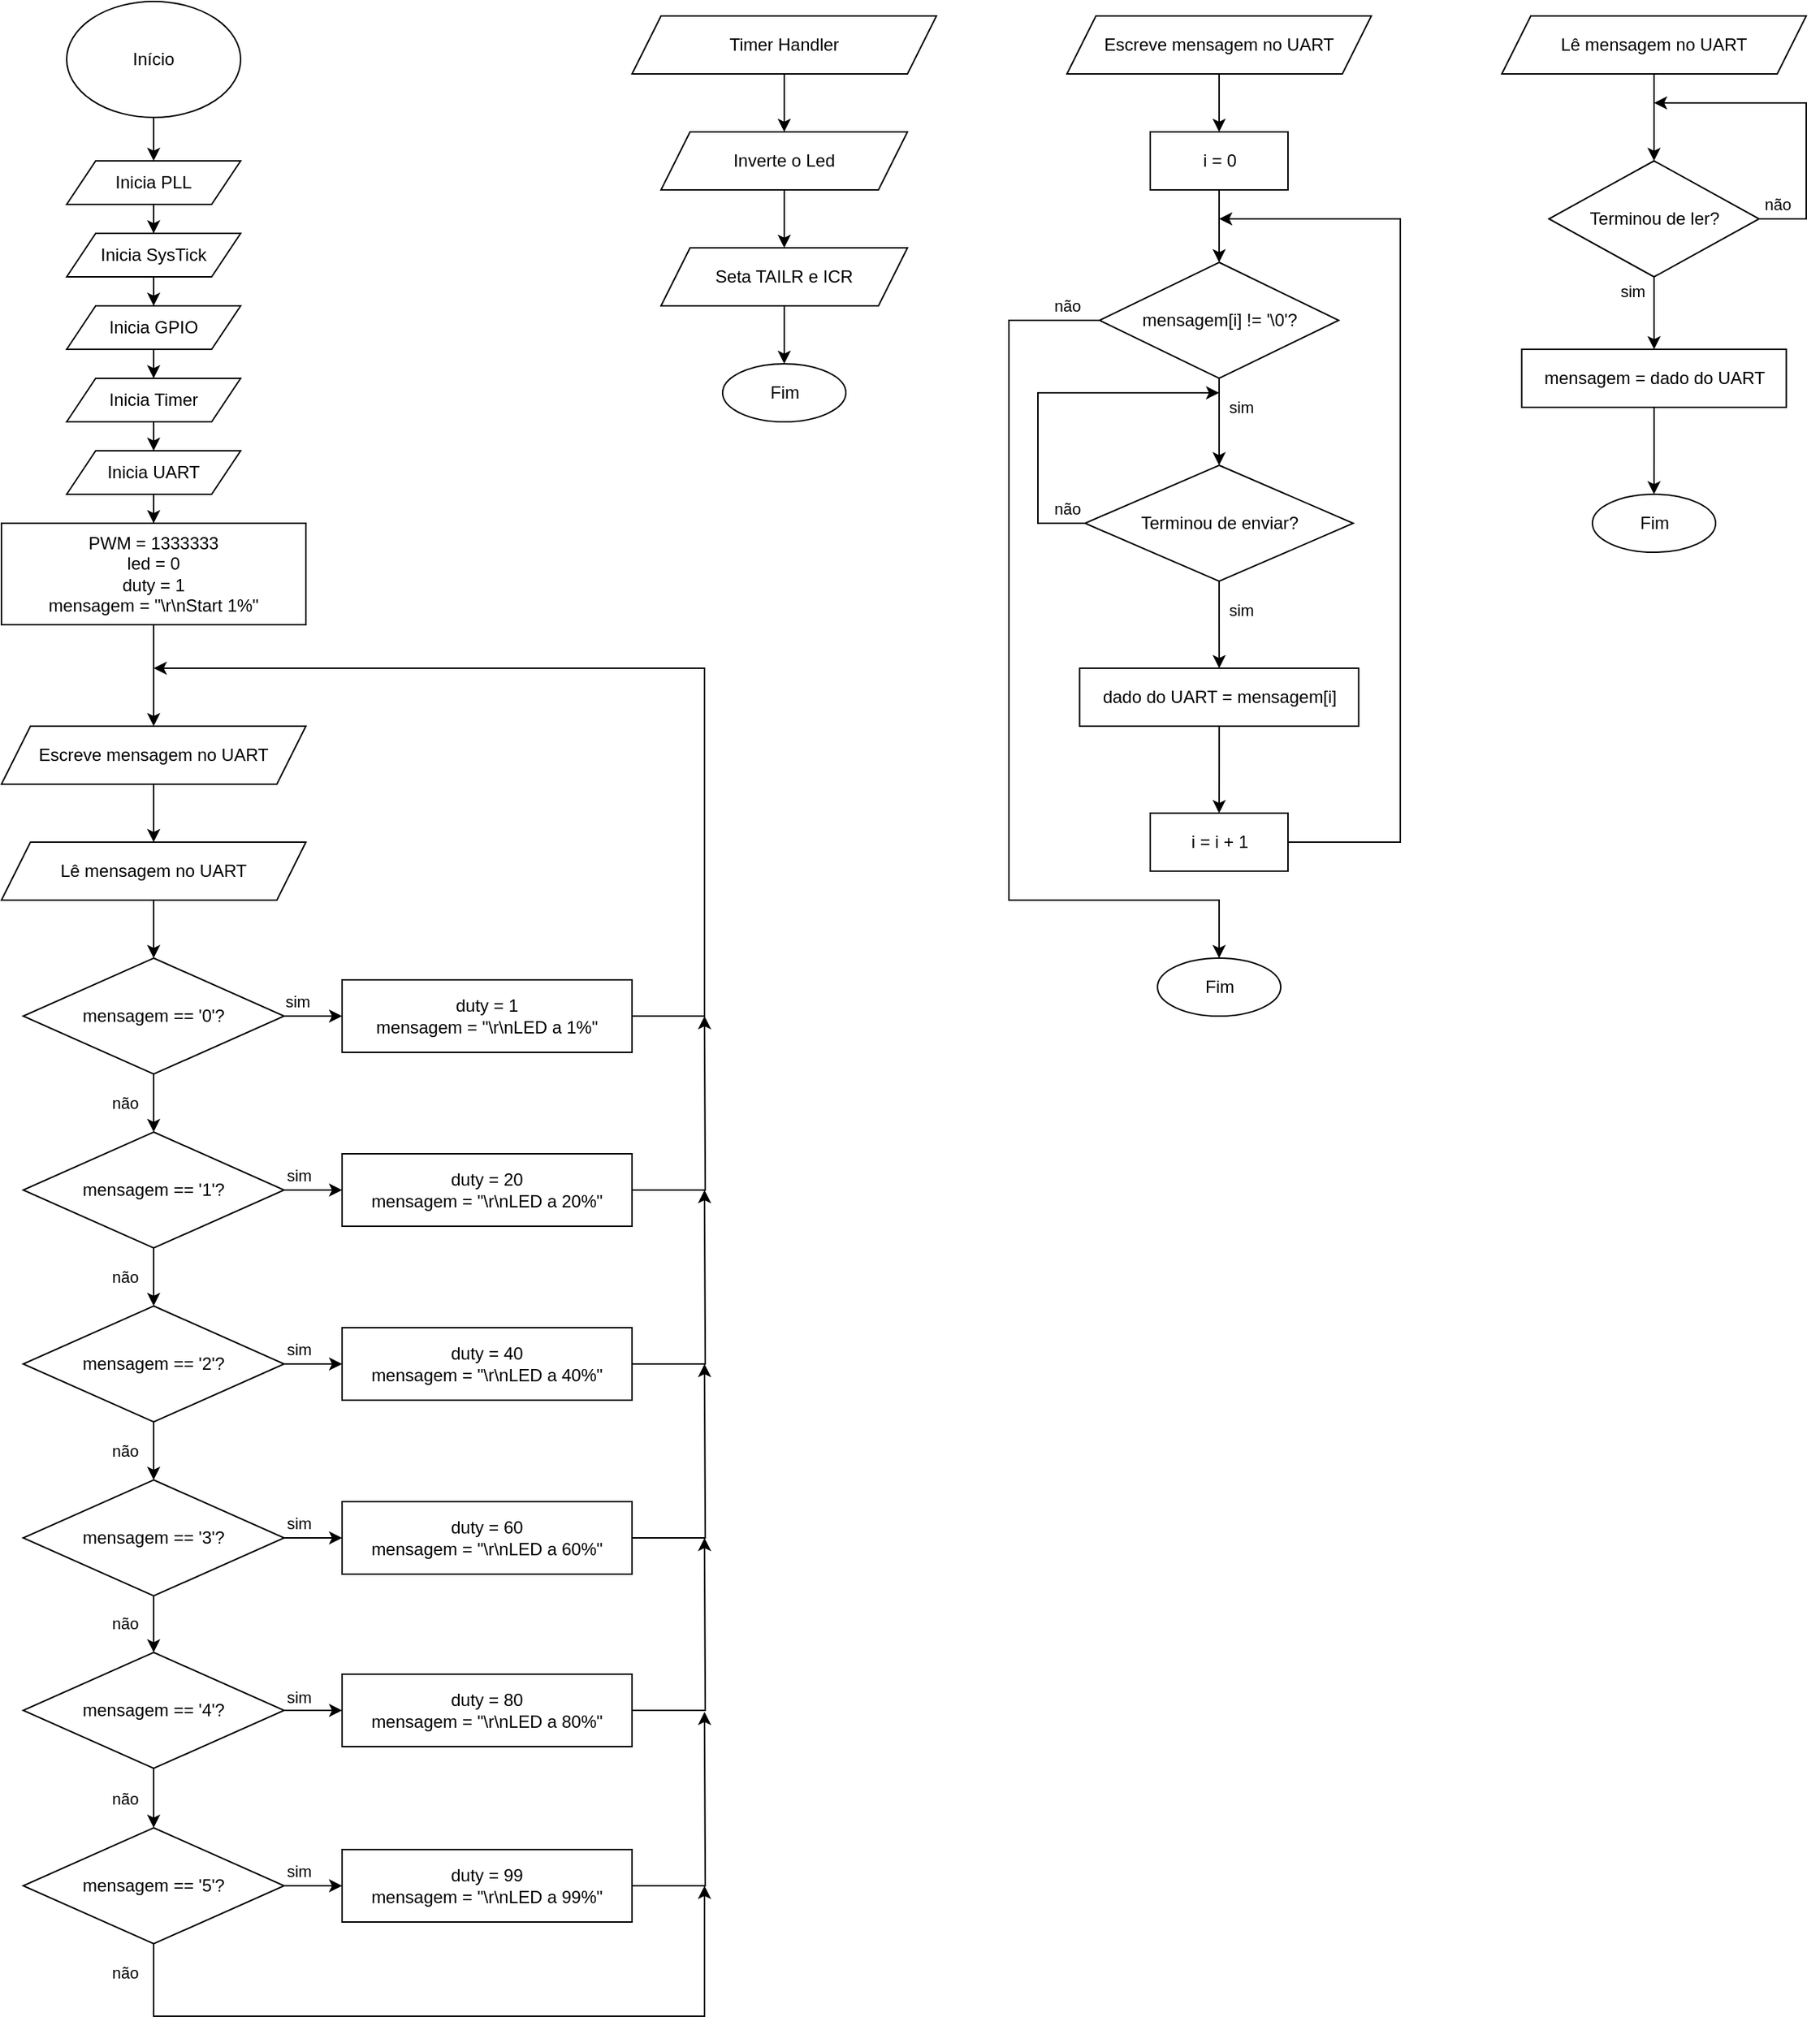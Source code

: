 <mxfile version="14.9.7" type="device"><diagram id="lFULeKbydiq7OUY72_9m" name="Page-1"><mxGraphModel dx="3510" dy="1695" grid="1" gridSize="10" guides="1" tooltips="1" connect="1" arrows="1" fold="1" page="1" pageScale="1" pageWidth="827" pageHeight="1169" math="0" shadow="0"><root><mxCell id="0"/><mxCell id="1" parent="0"/><mxCell id="NOLGXhQbWwWmmuSYB2wp-14" style="edgeStyle=orthogonalEdgeStyle;rounded=0;orthogonalLoop=1;jettySize=auto;html=1;entryX=0.5;entryY=0;entryDx=0;entryDy=0;" edge="1" parent="1" source="NOLGXhQbWwWmmuSYB2wp-2" target="NOLGXhQbWwWmmuSYB2wp-3"><mxGeometry relative="1" as="geometry"/></mxCell><mxCell id="NOLGXhQbWwWmmuSYB2wp-2" value="Início" style="ellipse;whiteSpace=wrap;html=1;" vertex="1" parent="1"><mxGeometry x="300" y="30" width="120" height="80" as="geometry"/></mxCell><mxCell id="NOLGXhQbWwWmmuSYB2wp-15" style="edgeStyle=orthogonalEdgeStyle;rounded=0;orthogonalLoop=1;jettySize=auto;html=1;entryX=0.5;entryY=0;entryDx=0;entryDy=0;" edge="1" parent="1" source="NOLGXhQbWwWmmuSYB2wp-3" target="NOLGXhQbWwWmmuSYB2wp-4"><mxGeometry relative="1" as="geometry"/></mxCell><mxCell id="NOLGXhQbWwWmmuSYB2wp-3" value="Inicia PLL" style="shape=parallelogram;perimeter=parallelogramPerimeter;whiteSpace=wrap;html=1;fixedSize=1;" vertex="1" parent="1"><mxGeometry x="300" y="140" width="120" height="30" as="geometry"/></mxCell><mxCell id="NOLGXhQbWwWmmuSYB2wp-16" style="edgeStyle=orthogonalEdgeStyle;rounded=0;orthogonalLoop=1;jettySize=auto;html=1;entryX=0.5;entryY=0;entryDx=0;entryDy=0;" edge="1" parent="1" source="NOLGXhQbWwWmmuSYB2wp-4" target="NOLGXhQbWwWmmuSYB2wp-5"><mxGeometry relative="1" as="geometry"/></mxCell><mxCell id="NOLGXhQbWwWmmuSYB2wp-4" value="Inicia SysTick" style="shape=parallelogram;perimeter=parallelogramPerimeter;whiteSpace=wrap;html=1;fixedSize=1;" vertex="1" parent="1"><mxGeometry x="300" y="190" width="120" height="30" as="geometry"/></mxCell><mxCell id="NOLGXhQbWwWmmuSYB2wp-17" style="edgeStyle=orthogonalEdgeStyle;rounded=0;orthogonalLoop=1;jettySize=auto;html=1;entryX=0.5;entryY=0;entryDx=0;entryDy=0;" edge="1" parent="1" source="NOLGXhQbWwWmmuSYB2wp-5" target="NOLGXhQbWwWmmuSYB2wp-6"><mxGeometry relative="1" as="geometry"/></mxCell><mxCell id="NOLGXhQbWwWmmuSYB2wp-5" value="Inicia GPIO" style="shape=parallelogram;perimeter=parallelogramPerimeter;whiteSpace=wrap;html=1;fixedSize=1;" vertex="1" parent="1"><mxGeometry x="300" y="240" width="120" height="30" as="geometry"/></mxCell><mxCell id="NOLGXhQbWwWmmuSYB2wp-18" style="edgeStyle=orthogonalEdgeStyle;rounded=0;orthogonalLoop=1;jettySize=auto;html=1;entryX=0.5;entryY=0;entryDx=0;entryDy=0;" edge="1" parent="1" source="NOLGXhQbWwWmmuSYB2wp-6" target="NOLGXhQbWwWmmuSYB2wp-7"><mxGeometry relative="1" as="geometry"/></mxCell><mxCell id="NOLGXhQbWwWmmuSYB2wp-6" value="Inicia Timer" style="shape=parallelogram;perimeter=parallelogramPerimeter;whiteSpace=wrap;html=1;fixedSize=1;" vertex="1" parent="1"><mxGeometry x="300" y="290" width="120" height="30" as="geometry"/></mxCell><mxCell id="NOLGXhQbWwWmmuSYB2wp-19" style="edgeStyle=orthogonalEdgeStyle;rounded=0;orthogonalLoop=1;jettySize=auto;html=1;entryX=0.5;entryY=0;entryDx=0;entryDy=0;" edge="1" parent="1" source="NOLGXhQbWwWmmuSYB2wp-7" target="NOLGXhQbWwWmmuSYB2wp-8"><mxGeometry relative="1" as="geometry"/></mxCell><mxCell id="NOLGXhQbWwWmmuSYB2wp-7" value="Inicia UART" style="shape=parallelogram;perimeter=parallelogramPerimeter;whiteSpace=wrap;html=1;fixedSize=1;" vertex="1" parent="1"><mxGeometry x="300" y="340" width="120" height="30" as="geometry"/></mxCell><mxCell id="NOLGXhQbWwWmmuSYB2wp-20" style="edgeStyle=orthogonalEdgeStyle;rounded=0;orthogonalLoop=1;jettySize=auto;html=1;entryX=0.5;entryY=0;entryDx=0;entryDy=0;" edge="1" parent="1" source="NOLGXhQbWwWmmuSYB2wp-8" target="NOLGXhQbWwWmmuSYB2wp-9"><mxGeometry relative="1" as="geometry"/></mxCell><mxCell id="NOLGXhQbWwWmmuSYB2wp-8" value="PWM = 1333333&lt;br&gt;led = 0&lt;br&gt;duty = 1&lt;br&gt;mensagem = &quot;\r\nStart 1%&quot;" style="rounded=0;whiteSpace=wrap;html=1;" vertex="1" parent="1"><mxGeometry x="255" y="390" width="210" height="70" as="geometry"/></mxCell><mxCell id="NOLGXhQbWwWmmuSYB2wp-29" style="edgeStyle=orthogonalEdgeStyle;rounded=0;orthogonalLoop=1;jettySize=auto;html=1;entryX=0.5;entryY=0;entryDx=0;entryDy=0;" edge="1" parent="1" source="NOLGXhQbWwWmmuSYB2wp-9" target="NOLGXhQbWwWmmuSYB2wp-22"><mxGeometry relative="1" as="geometry"/></mxCell><mxCell id="NOLGXhQbWwWmmuSYB2wp-9" value="Escreve mensagem no UART" style="shape=parallelogram;perimeter=parallelogramPerimeter;whiteSpace=wrap;html=1;fixedSize=1;" vertex="1" parent="1"><mxGeometry x="255" y="530" width="210" height="40" as="geometry"/></mxCell><mxCell id="NOLGXhQbWwWmmuSYB2wp-30" style="edgeStyle=orthogonalEdgeStyle;rounded=0;orthogonalLoop=1;jettySize=auto;html=1;entryX=0.5;entryY=0;entryDx=0;entryDy=0;" edge="1" parent="1" source="NOLGXhQbWwWmmuSYB2wp-22" target="NOLGXhQbWwWmmuSYB2wp-23"><mxGeometry relative="1" as="geometry"/></mxCell><mxCell id="NOLGXhQbWwWmmuSYB2wp-22" value="Lê mensagem no UART" style="shape=parallelogram;perimeter=parallelogramPerimeter;whiteSpace=wrap;html=1;fixedSize=1;" vertex="1" parent="1"><mxGeometry x="255" y="610" width="210" height="40" as="geometry"/></mxCell><mxCell id="NOLGXhQbWwWmmuSYB2wp-31" value="não" style="edgeStyle=orthogonalEdgeStyle;rounded=0;orthogonalLoop=1;jettySize=auto;html=1;entryX=0.5;entryY=0;entryDx=0;entryDy=0;" edge="1" parent="1" source="NOLGXhQbWwWmmuSYB2wp-23" target="NOLGXhQbWwWmmuSYB2wp-24"><mxGeometry y="-20" relative="1" as="geometry"><mxPoint as="offset"/></mxGeometry></mxCell><mxCell id="NOLGXhQbWwWmmuSYB2wp-37" value="sim" style="edgeStyle=orthogonalEdgeStyle;rounded=0;orthogonalLoop=1;jettySize=auto;html=1;" edge="1" parent="1" source="NOLGXhQbWwWmmuSYB2wp-23" target="NOLGXhQbWwWmmuSYB2wp-38"><mxGeometry x="-0.5" y="10" relative="1" as="geometry"><mxPoint x="530" y="730" as="targetPoint"/><mxPoint x="-1" as="offset"/></mxGeometry></mxCell><mxCell id="NOLGXhQbWwWmmuSYB2wp-23" value="mensagem == '0'?" style="rhombus;whiteSpace=wrap;html=1;" vertex="1" parent="1"><mxGeometry x="270" y="690" width="180" height="80" as="geometry"/></mxCell><mxCell id="NOLGXhQbWwWmmuSYB2wp-32" value="não" style="edgeStyle=orthogonalEdgeStyle;rounded=0;orthogonalLoop=1;jettySize=auto;html=1;entryX=0.5;entryY=0;entryDx=0;entryDy=0;" edge="1" parent="1" source="NOLGXhQbWwWmmuSYB2wp-24" target="NOLGXhQbWwWmmuSYB2wp-25"><mxGeometry y="-20" relative="1" as="geometry"><mxPoint as="offset"/></mxGeometry></mxCell><mxCell id="NOLGXhQbWwWmmuSYB2wp-44" value="sim" style="edgeStyle=orthogonalEdgeStyle;rounded=0;orthogonalLoop=1;jettySize=auto;html=1;" edge="1" parent="1" source="NOLGXhQbWwWmmuSYB2wp-24" target="NOLGXhQbWwWmmuSYB2wp-39"><mxGeometry x="-0.5" y="10" relative="1" as="geometry"><mxPoint as="offset"/></mxGeometry></mxCell><mxCell id="NOLGXhQbWwWmmuSYB2wp-24" value="mensagem == '1'?" style="rhombus;whiteSpace=wrap;html=1;" vertex="1" parent="1"><mxGeometry x="270" y="810" width="180" height="80" as="geometry"/></mxCell><mxCell id="NOLGXhQbWwWmmuSYB2wp-33" value="não" style="edgeStyle=orthogonalEdgeStyle;rounded=0;orthogonalLoop=1;jettySize=auto;html=1;entryX=0.5;entryY=0;entryDx=0;entryDy=0;" edge="1" parent="1" source="NOLGXhQbWwWmmuSYB2wp-25" target="NOLGXhQbWwWmmuSYB2wp-26"><mxGeometry y="-20" relative="1" as="geometry"><mxPoint as="offset"/></mxGeometry></mxCell><mxCell id="NOLGXhQbWwWmmuSYB2wp-45" value="sim" style="edgeStyle=orthogonalEdgeStyle;rounded=0;orthogonalLoop=1;jettySize=auto;html=1;" edge="1" parent="1" source="NOLGXhQbWwWmmuSYB2wp-25" target="NOLGXhQbWwWmmuSYB2wp-40"><mxGeometry x="-0.5" y="10" relative="1" as="geometry"><mxPoint as="offset"/></mxGeometry></mxCell><mxCell id="NOLGXhQbWwWmmuSYB2wp-25" value="mensagem == '2'?" style="rhombus;whiteSpace=wrap;html=1;" vertex="1" parent="1"><mxGeometry x="270" y="930" width="180" height="80" as="geometry"/></mxCell><mxCell id="NOLGXhQbWwWmmuSYB2wp-34" value="não" style="edgeStyle=orthogonalEdgeStyle;rounded=0;orthogonalLoop=1;jettySize=auto;html=1;entryX=0.5;entryY=0;entryDx=0;entryDy=0;" edge="1" parent="1" source="NOLGXhQbWwWmmuSYB2wp-26" target="NOLGXhQbWwWmmuSYB2wp-27"><mxGeometry x="0.024" y="-20" relative="1" as="geometry"><mxPoint as="offset"/></mxGeometry></mxCell><mxCell id="NOLGXhQbWwWmmuSYB2wp-46" value="sim" style="edgeStyle=orthogonalEdgeStyle;rounded=0;orthogonalLoop=1;jettySize=auto;html=1;" edge="1" parent="1" source="NOLGXhQbWwWmmuSYB2wp-26" target="NOLGXhQbWwWmmuSYB2wp-41"><mxGeometry x="-0.5" y="10" relative="1" as="geometry"><mxPoint as="offset"/></mxGeometry></mxCell><mxCell id="NOLGXhQbWwWmmuSYB2wp-26" value="mensagem == '3'?" style="rhombus;whiteSpace=wrap;html=1;" vertex="1" parent="1"><mxGeometry x="270" y="1050" width="180" height="80" as="geometry"/></mxCell><mxCell id="NOLGXhQbWwWmmuSYB2wp-35" value="não" style="edgeStyle=orthogonalEdgeStyle;rounded=0;orthogonalLoop=1;jettySize=auto;html=1;entryX=0.5;entryY=0;entryDx=0;entryDy=0;" edge="1" parent="1" source="NOLGXhQbWwWmmuSYB2wp-27" target="NOLGXhQbWwWmmuSYB2wp-28"><mxGeometry x="0.024" y="-20" relative="1" as="geometry"><mxPoint as="offset"/></mxGeometry></mxCell><mxCell id="NOLGXhQbWwWmmuSYB2wp-47" value="sim" style="edgeStyle=orthogonalEdgeStyle;rounded=0;orthogonalLoop=1;jettySize=auto;html=1;" edge="1" parent="1" source="NOLGXhQbWwWmmuSYB2wp-27" target="NOLGXhQbWwWmmuSYB2wp-42"><mxGeometry x="-0.5" y="9" relative="1" as="geometry"><mxPoint as="offset"/></mxGeometry></mxCell><mxCell id="NOLGXhQbWwWmmuSYB2wp-27" value="mensagem == '4'?" style="rhombus;whiteSpace=wrap;html=1;" vertex="1" parent="1"><mxGeometry x="270" y="1169" width="180" height="80" as="geometry"/></mxCell><mxCell id="NOLGXhQbWwWmmuSYB2wp-48" value="sim" style="edgeStyle=orthogonalEdgeStyle;rounded=0;orthogonalLoop=1;jettySize=auto;html=1;" edge="1" parent="1" source="NOLGXhQbWwWmmuSYB2wp-28" target="NOLGXhQbWwWmmuSYB2wp-43"><mxGeometry x="-0.5" y="10" relative="1" as="geometry"><mxPoint as="offset"/></mxGeometry></mxCell><mxCell id="NOLGXhQbWwWmmuSYB2wp-55" value="não" style="edgeStyle=orthogonalEdgeStyle;rounded=0;orthogonalLoop=1;jettySize=auto;html=1;" edge="1" parent="1" source="NOLGXhQbWwWmmuSYB2wp-28"><mxGeometry x="-0.923" y="-20" relative="1" as="geometry"><mxPoint x="740" y="1330.0" as="targetPoint"/><Array as="points"><mxPoint x="360" y="1420"/><mxPoint x="740" y="1420"/></Array><mxPoint as="offset"/></mxGeometry></mxCell><mxCell id="NOLGXhQbWwWmmuSYB2wp-28" value="mensagem == '5'?" style="rhombus;whiteSpace=wrap;html=1;" vertex="1" parent="1"><mxGeometry x="270" y="1290" width="180" height="80" as="geometry"/></mxCell><mxCell id="NOLGXhQbWwWmmuSYB2wp-49" style="edgeStyle=orthogonalEdgeStyle;rounded=0;orthogonalLoop=1;jettySize=auto;html=1;" edge="1" parent="1" source="NOLGXhQbWwWmmuSYB2wp-38"><mxGeometry relative="1" as="geometry"><mxPoint x="360" y="490" as="targetPoint"/><Array as="points"><mxPoint x="740" y="730"/><mxPoint x="740" y="490"/></Array></mxGeometry></mxCell><mxCell id="NOLGXhQbWwWmmuSYB2wp-38" value="duty = 1&lt;br&gt;mensagem = &quot;\r\nLED a 1%&quot;" style="rounded=0;whiteSpace=wrap;html=1;" vertex="1" parent="1"><mxGeometry x="490" y="705" width="200" height="50" as="geometry"/></mxCell><mxCell id="NOLGXhQbWwWmmuSYB2wp-50" style="edgeStyle=orthogonalEdgeStyle;rounded=0;orthogonalLoop=1;jettySize=auto;html=1;" edge="1" parent="1" source="NOLGXhQbWwWmmuSYB2wp-39"><mxGeometry relative="1" as="geometry"><mxPoint x="740" y="730" as="targetPoint"/></mxGeometry></mxCell><mxCell id="NOLGXhQbWwWmmuSYB2wp-39" value="duty = 20&lt;br&gt;mensagem = &quot;\r\nLED a 20%&quot;" style="rounded=0;whiteSpace=wrap;html=1;" vertex="1" parent="1"><mxGeometry x="490" y="825" width="200" height="50" as="geometry"/></mxCell><mxCell id="NOLGXhQbWwWmmuSYB2wp-51" style="edgeStyle=orthogonalEdgeStyle;rounded=0;orthogonalLoop=1;jettySize=auto;html=1;" edge="1" parent="1" source="NOLGXhQbWwWmmuSYB2wp-40"><mxGeometry relative="1" as="geometry"><mxPoint x="740" y="850.0" as="targetPoint"/></mxGeometry></mxCell><mxCell id="NOLGXhQbWwWmmuSYB2wp-40" value="duty = 40&lt;br&gt;mensagem = &quot;\r\nLED a 40%&quot;" style="rounded=0;whiteSpace=wrap;html=1;" vertex="1" parent="1"><mxGeometry x="490" y="945" width="200" height="50" as="geometry"/></mxCell><mxCell id="NOLGXhQbWwWmmuSYB2wp-52" style="edgeStyle=orthogonalEdgeStyle;rounded=0;orthogonalLoop=1;jettySize=auto;html=1;" edge="1" parent="1" source="NOLGXhQbWwWmmuSYB2wp-41"><mxGeometry relative="1" as="geometry"><mxPoint x="740" y="970.0" as="targetPoint"/></mxGeometry></mxCell><mxCell id="NOLGXhQbWwWmmuSYB2wp-41" value="duty = 60&lt;br&gt;mensagem = &quot;\r\nLED a 60%&quot;" style="rounded=0;whiteSpace=wrap;html=1;" vertex="1" parent="1"><mxGeometry x="490" y="1065" width="200" height="50" as="geometry"/></mxCell><mxCell id="NOLGXhQbWwWmmuSYB2wp-53" style="edgeStyle=orthogonalEdgeStyle;rounded=0;orthogonalLoop=1;jettySize=auto;html=1;" edge="1" parent="1" source="NOLGXhQbWwWmmuSYB2wp-42"><mxGeometry relative="1" as="geometry"><mxPoint x="740" y="1090.0" as="targetPoint"/></mxGeometry></mxCell><mxCell id="NOLGXhQbWwWmmuSYB2wp-42" value="duty = 80&lt;br&gt;mensagem = &quot;\r\nLED a 80%&quot;" style="rounded=0;whiteSpace=wrap;html=1;" vertex="1" parent="1"><mxGeometry x="490" y="1184" width="200" height="50" as="geometry"/></mxCell><mxCell id="NOLGXhQbWwWmmuSYB2wp-54" style="edgeStyle=orthogonalEdgeStyle;rounded=0;orthogonalLoop=1;jettySize=auto;html=1;" edge="1" parent="1" source="NOLGXhQbWwWmmuSYB2wp-43"><mxGeometry relative="1" as="geometry"><mxPoint x="740" y="1210.0" as="targetPoint"/></mxGeometry></mxCell><mxCell id="NOLGXhQbWwWmmuSYB2wp-43" value="duty = 99&lt;br&gt;mensagem = &quot;\r\nLED a 99%&quot;" style="rounded=0;whiteSpace=wrap;html=1;" vertex="1" parent="1"><mxGeometry x="490" y="1305" width="200" height="50" as="geometry"/></mxCell><mxCell id="NOLGXhQbWwWmmuSYB2wp-85" value="" style="edgeStyle=orthogonalEdgeStyle;rounded=0;orthogonalLoop=1;jettySize=auto;html=1;" edge="1" parent="1" source="NOLGXhQbWwWmmuSYB2wp-56" target="NOLGXhQbWwWmmuSYB2wp-71"><mxGeometry relative="1" as="geometry"/></mxCell><mxCell id="NOLGXhQbWwWmmuSYB2wp-56" value="Escreve mensagem no UART" style="shape=parallelogram;perimeter=parallelogramPerimeter;whiteSpace=wrap;html=1;fixedSize=1;" vertex="1" parent="1"><mxGeometry x="990" y="40" width="210" height="40" as="geometry"/></mxCell><mxCell id="NOLGXhQbWwWmmuSYB2wp-91" value="" style="edgeStyle=orthogonalEdgeStyle;rounded=0;orthogonalLoop=1;jettySize=auto;html=1;" edge="1" parent="1" source="NOLGXhQbWwWmmuSYB2wp-57" target="NOLGXhQbWwWmmuSYB2wp-90"><mxGeometry relative="1" as="geometry"/></mxCell><mxCell id="NOLGXhQbWwWmmuSYB2wp-57" value="Lê mensagem no UART" style="shape=parallelogram;perimeter=parallelogramPerimeter;whiteSpace=wrap;html=1;fixedSize=1;" vertex="1" parent="1"><mxGeometry x="1290" y="40" width="210" height="40" as="geometry"/></mxCell><mxCell id="NOLGXhQbWwWmmuSYB2wp-63" value="" style="edgeStyle=orthogonalEdgeStyle;rounded=0;orthogonalLoop=1;jettySize=auto;html=1;" edge="1" parent="1" source="NOLGXhQbWwWmmuSYB2wp-58" target="NOLGXhQbWwWmmuSYB2wp-61"><mxGeometry relative="1" as="geometry"/></mxCell><mxCell id="NOLGXhQbWwWmmuSYB2wp-58" value="Timer Handler" style="shape=parallelogram;perimeter=parallelogramPerimeter;whiteSpace=wrap;html=1;fixedSize=1;" vertex="1" parent="1"><mxGeometry x="690" y="40" width="210" height="40" as="geometry"/></mxCell><mxCell id="NOLGXhQbWwWmmuSYB2wp-64" value="" style="edgeStyle=orthogonalEdgeStyle;rounded=0;orthogonalLoop=1;jettySize=auto;html=1;" edge="1" parent="1" source="NOLGXhQbWwWmmuSYB2wp-61" target="NOLGXhQbWwWmmuSYB2wp-62"><mxGeometry relative="1" as="geometry"/></mxCell><mxCell id="NOLGXhQbWwWmmuSYB2wp-61" value="Inverte o Led" style="shape=parallelogram;perimeter=parallelogramPerimeter;whiteSpace=wrap;html=1;fixedSize=1;" vertex="1" parent="1"><mxGeometry x="710" y="120" width="170" height="40" as="geometry"/></mxCell><mxCell id="NOLGXhQbWwWmmuSYB2wp-67" value="" style="edgeStyle=orthogonalEdgeStyle;rounded=0;orthogonalLoop=1;jettySize=auto;html=1;" edge="1" parent="1" source="NOLGXhQbWwWmmuSYB2wp-62" target="NOLGXhQbWwWmmuSYB2wp-66"><mxGeometry relative="1" as="geometry"/></mxCell><mxCell id="NOLGXhQbWwWmmuSYB2wp-62" value="Seta TAILR e ICR" style="shape=parallelogram;perimeter=parallelogramPerimeter;whiteSpace=wrap;html=1;fixedSize=1;" vertex="1" parent="1"><mxGeometry x="710" y="200" width="170" height="40" as="geometry"/></mxCell><mxCell id="NOLGXhQbWwWmmuSYB2wp-66" value="Fim" style="ellipse;whiteSpace=wrap;html=1;" vertex="1" parent="1"><mxGeometry x="752.5" y="280" width="85" height="40" as="geometry"/></mxCell><mxCell id="NOLGXhQbWwWmmuSYB2wp-77" value="sim" style="edgeStyle=orthogonalEdgeStyle;rounded=0;orthogonalLoop=1;jettySize=auto;html=1;" edge="1" parent="1" source="NOLGXhQbWwWmmuSYB2wp-69" target="NOLGXhQbWwWmmuSYB2wp-76"><mxGeometry x="-0.333" y="15" relative="1" as="geometry"><mxPoint as="offset"/></mxGeometry></mxCell><mxCell id="NOLGXhQbWwWmmuSYB2wp-87" value="não" style="edgeStyle=orthogonalEdgeStyle;rounded=0;orthogonalLoop=1;jettySize=auto;html=1;" edge="1" parent="1" source="NOLGXhQbWwWmmuSYB2wp-69"><mxGeometry x="-0.898" y="-10" relative="1" as="geometry"><mxPoint x="1095" y="300" as="targetPoint"/><Array as="points"><mxPoint x="970" y="390"/><mxPoint x="970" y="300"/></Array><mxPoint as="offset"/></mxGeometry></mxCell><mxCell id="NOLGXhQbWwWmmuSYB2wp-69" value="Terminou de enviar?" style="rhombus;whiteSpace=wrap;html=1;" vertex="1" parent="1"><mxGeometry x="1002.5" y="350" width="185" height="80" as="geometry"/></mxCell><mxCell id="NOLGXhQbWwWmmuSYB2wp-79" value="" style="edgeStyle=orthogonalEdgeStyle;rounded=0;orthogonalLoop=1;jettySize=auto;html=1;" edge="1" parent="1" source="NOLGXhQbWwWmmuSYB2wp-71" target="NOLGXhQbWwWmmuSYB2wp-73"><mxGeometry relative="1" as="geometry"/></mxCell><mxCell id="NOLGXhQbWwWmmuSYB2wp-71" value="i = 0" style="rounded=0;whiteSpace=wrap;html=1;" vertex="1" parent="1"><mxGeometry x="1047.5" y="120" width="95" height="40" as="geometry"/></mxCell><mxCell id="NOLGXhQbWwWmmuSYB2wp-78" value="sim" style="edgeStyle=orthogonalEdgeStyle;rounded=0;orthogonalLoop=1;jettySize=auto;html=1;" edge="1" parent="1" source="NOLGXhQbWwWmmuSYB2wp-73" target="NOLGXhQbWwWmmuSYB2wp-69"><mxGeometry x="-0.333" y="15" relative="1" as="geometry"><mxPoint as="offset"/></mxGeometry></mxCell><mxCell id="NOLGXhQbWwWmmuSYB2wp-88" value="não" style="edgeStyle=orthogonalEdgeStyle;rounded=0;orthogonalLoop=1;jettySize=auto;html=1;entryX=0.5;entryY=0;entryDx=0;entryDy=0;" edge="1" parent="1" source="NOLGXhQbWwWmmuSYB2wp-73" target="NOLGXhQbWwWmmuSYB2wp-89"><mxGeometry x="-0.929" y="-10" relative="1" as="geometry"><mxPoint x="1095" y="680" as="targetPoint"/><Array as="points"><mxPoint x="950" y="250"/><mxPoint x="950" y="650"/><mxPoint x="1095" y="650"/></Array><mxPoint as="offset"/></mxGeometry></mxCell><mxCell id="NOLGXhQbWwWmmuSYB2wp-73" value="mensagem[i] != '\0'?" style="rhombus;whiteSpace=wrap;html=1;" vertex="1" parent="1"><mxGeometry x="1012.5" y="210" width="165" height="80" as="geometry"/></mxCell><mxCell id="NOLGXhQbWwWmmuSYB2wp-83" value="" style="edgeStyle=orthogonalEdgeStyle;rounded=0;orthogonalLoop=1;jettySize=auto;html=1;" edge="1" parent="1" source="NOLGXhQbWwWmmuSYB2wp-76" target="NOLGXhQbWwWmmuSYB2wp-82"><mxGeometry relative="1" as="geometry"/></mxCell><mxCell id="NOLGXhQbWwWmmuSYB2wp-76" value="dado do UART = mensagem[i]" style="rounded=0;whiteSpace=wrap;html=1;" vertex="1" parent="1"><mxGeometry x="998.75" y="490" width="192.5" height="40" as="geometry"/></mxCell><mxCell id="NOLGXhQbWwWmmuSYB2wp-86" style="edgeStyle=orthogonalEdgeStyle;rounded=0;orthogonalLoop=1;jettySize=auto;html=1;" edge="1" parent="1" source="NOLGXhQbWwWmmuSYB2wp-82"><mxGeometry relative="1" as="geometry"><mxPoint x="1095" y="180" as="targetPoint"/><Array as="points"><mxPoint x="1220" y="610"/><mxPoint x="1220" y="180"/></Array></mxGeometry></mxCell><mxCell id="NOLGXhQbWwWmmuSYB2wp-82" value="i = i + 1" style="rounded=0;whiteSpace=wrap;html=1;" vertex="1" parent="1"><mxGeometry x="1047.5" y="590" width="95" height="40" as="geometry"/></mxCell><mxCell id="NOLGXhQbWwWmmuSYB2wp-89" value="Fim" style="ellipse;whiteSpace=wrap;html=1;" vertex="1" parent="1"><mxGeometry x="1052.5" y="690" width="85" height="40" as="geometry"/></mxCell><mxCell id="NOLGXhQbWwWmmuSYB2wp-95" value="sim" style="edgeStyle=orthogonalEdgeStyle;rounded=0;orthogonalLoop=1;jettySize=auto;html=1;" edge="1" parent="1" source="NOLGXhQbWwWmmuSYB2wp-90" target="NOLGXhQbWwWmmuSYB2wp-94"><mxGeometry x="-0.6" y="-15" relative="1" as="geometry"><mxPoint as="offset"/></mxGeometry></mxCell><mxCell id="NOLGXhQbWwWmmuSYB2wp-98" value="não" style="edgeStyle=orthogonalEdgeStyle;rounded=0;orthogonalLoop=1;jettySize=auto;html=1;" edge="1" parent="1" source="NOLGXhQbWwWmmuSYB2wp-90"><mxGeometry x="-0.885" y="10" relative="1" as="geometry"><mxPoint x="1395" y="100" as="targetPoint"/><Array as="points"><mxPoint x="1500" y="180"/><mxPoint x="1500" y="100"/></Array><mxPoint as="offset"/></mxGeometry></mxCell><mxCell id="NOLGXhQbWwWmmuSYB2wp-90" value="Terminou de ler?" style="rhombus;whiteSpace=wrap;html=1;" vertex="1" parent="1"><mxGeometry x="1322.5" y="140" width="145" height="80" as="geometry"/></mxCell><mxCell id="NOLGXhQbWwWmmuSYB2wp-92" value="Fim" style="ellipse;whiteSpace=wrap;html=1;" vertex="1" parent="1"><mxGeometry x="1352.5" y="370" width="85" height="40" as="geometry"/></mxCell><mxCell id="NOLGXhQbWwWmmuSYB2wp-96" value="" style="edgeStyle=orthogonalEdgeStyle;rounded=0;orthogonalLoop=1;jettySize=auto;html=1;" edge="1" parent="1" source="NOLGXhQbWwWmmuSYB2wp-94" target="NOLGXhQbWwWmmuSYB2wp-92"><mxGeometry relative="1" as="geometry"/></mxCell><mxCell id="NOLGXhQbWwWmmuSYB2wp-94" value="mensagem = dado do UART" style="rounded=0;whiteSpace=wrap;html=1;" vertex="1" parent="1"><mxGeometry x="1303.75" y="270" width="182.5" height="40" as="geometry"/></mxCell></root></mxGraphModel></diagram></mxfile>